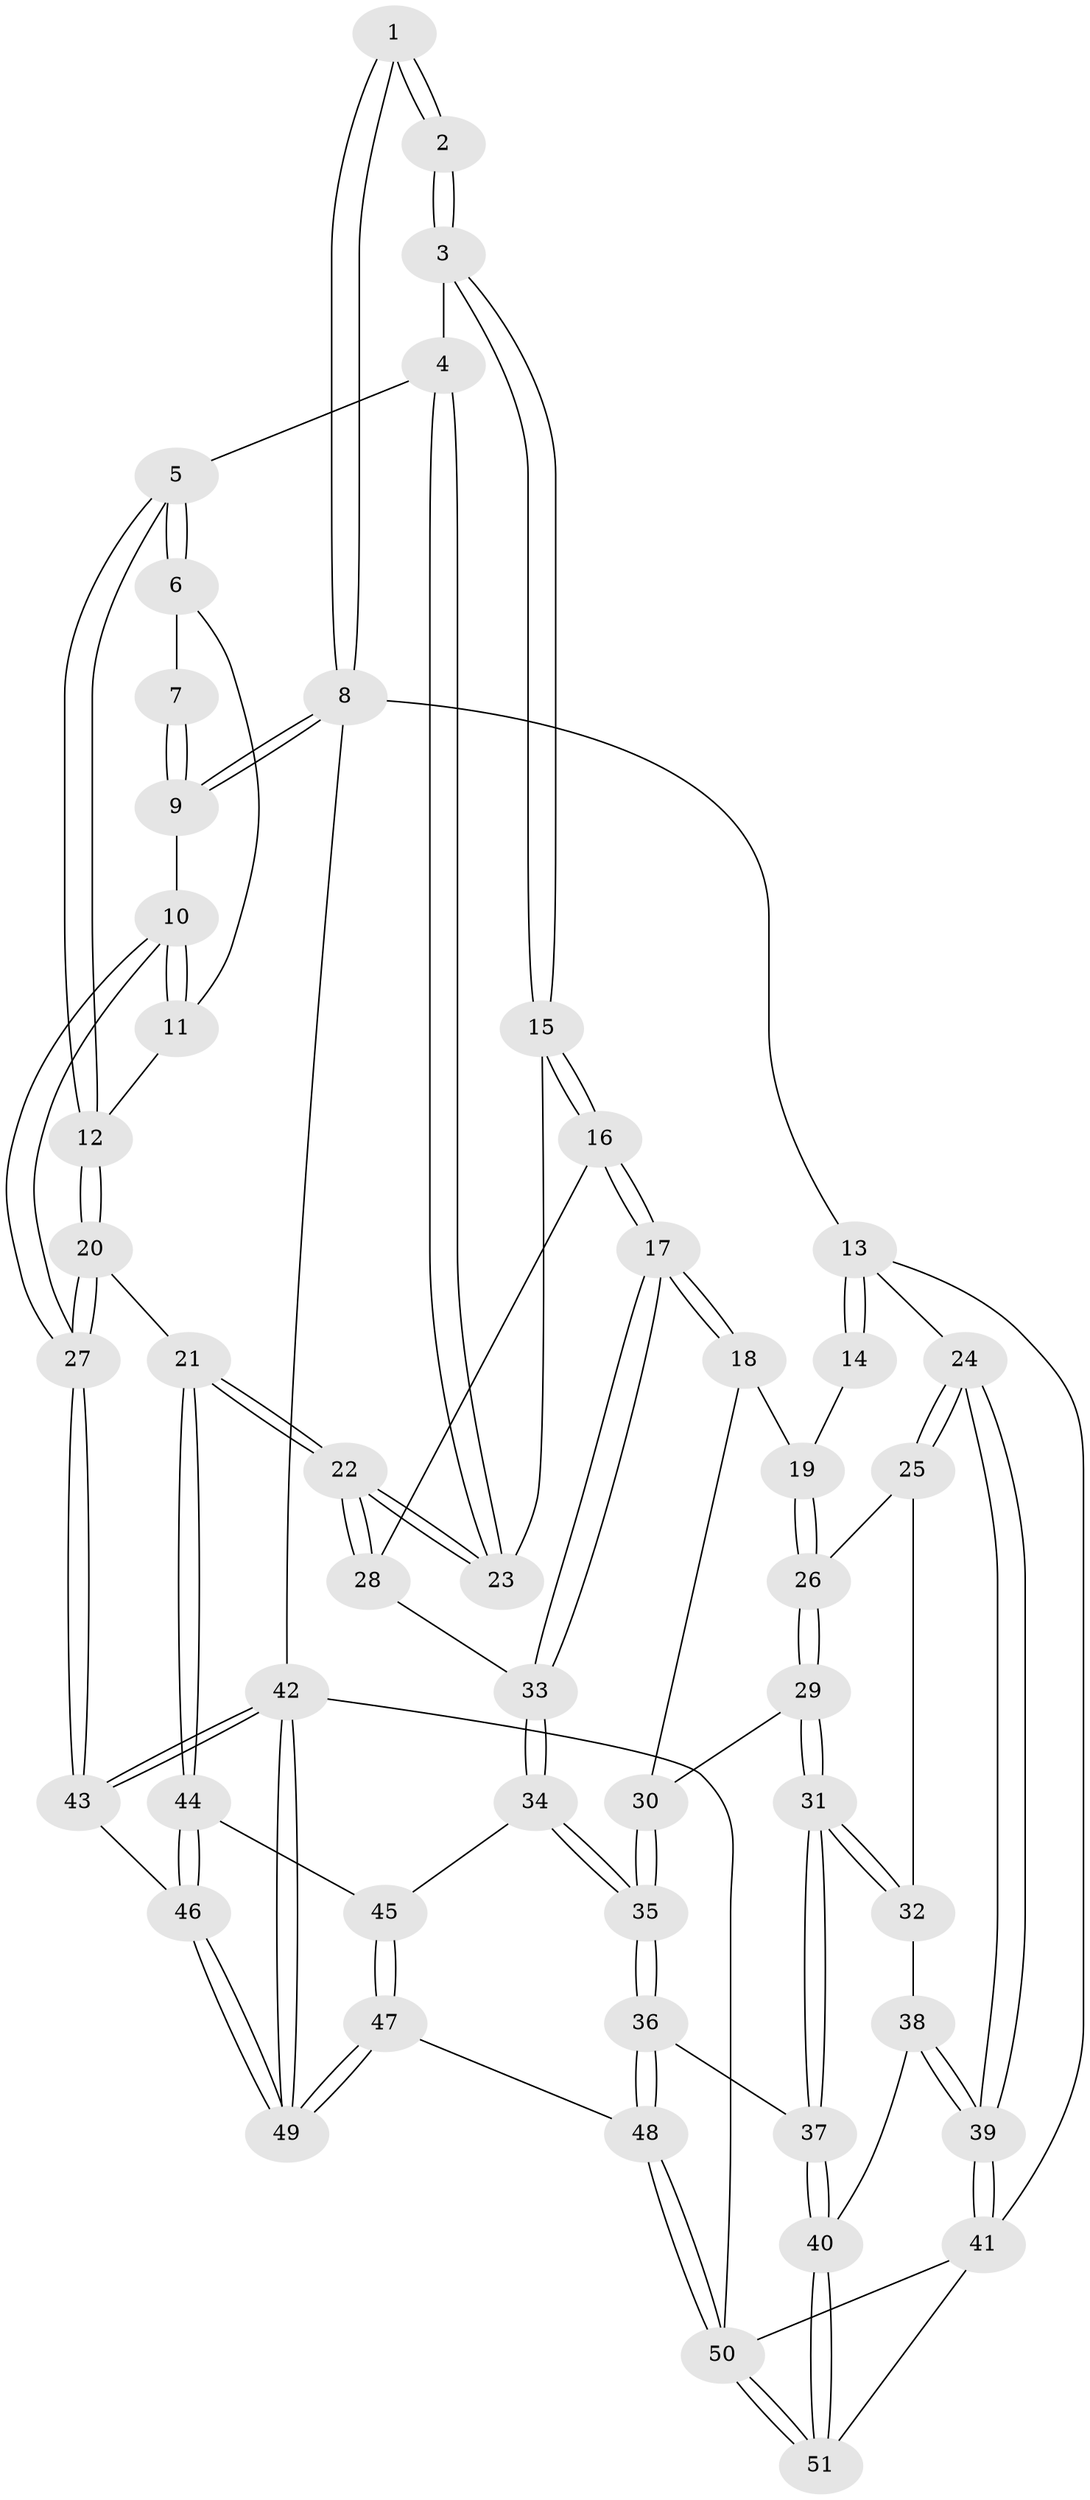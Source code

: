 // coarse degree distribution, {4: 0.4, 3: 0.11428571428571428, 5: 0.34285714285714286, 8: 0.02857142857142857, 2: 0.02857142857142857, 6: 0.08571428571428572}
// Generated by graph-tools (version 1.1) at 2025/52/02/27/25 19:52:39]
// undirected, 51 vertices, 124 edges
graph export_dot {
graph [start="1"]
  node [color=gray90,style=filled];
  1 [pos="+1+0"];
  2 [pos="+0.5578307701947997+0.11971033069295887"];
  3 [pos="+0.619554321897013+0.21142728498559532"];
  4 [pos="+0.8236197711908986+0.32237208982474347"];
  5 [pos="+0.8255248867541796+0.3228039060408892"];
  6 [pos="+0.9020940773231422+0.295119397503423"];
  7 [pos="+0.9200220225162555+0.27826447884377437"];
  8 [pos="+1+0"];
  9 [pos="+1+0.23129504377128102"];
  10 [pos="+1+0.436162139048707"];
  11 [pos="+0.9899089969410472+0.37020505027890077"];
  12 [pos="+0.8990498359002513+0.44198595371803606"];
  13 [pos="+0+0"];
  14 [pos="+0.49122175096287696+0.11731272295103418"];
  15 [pos="+0.6333742184040333+0.42359960884346415"];
  16 [pos="+0.6241745188348641+0.45306904176839596"];
  17 [pos="+0.5417206932055862+0.5904508152257337"];
  18 [pos="+0.39337887249913905+0.45596256192303464"];
  19 [pos="+0.40459374780840884+0.2894532758332977"];
  20 [pos="+0.9478776492698494+0.6193840913221054"];
  21 [pos="+0.8441034843268654+0.6108681060098281"];
  22 [pos="+0.8376457410606093+0.6059512482059017"];
  23 [pos="+0.7750732116601994+0.492748870933627"];
  24 [pos="+0+0.27106665284485615"];
  25 [pos="+0.04722655406520958+0.4164711260412327"];
  26 [pos="+0.10644999043332372+0.42857628473070725"];
  27 [pos="+1+0.7349338817342012"];
  28 [pos="+0.748147740098821+0.5840713073370464"];
  29 [pos="+0.22609943400341956+0.5229844287218378"];
  30 [pos="+0.3154068602935978+0.5237799368315824"];
  31 [pos="+0.20700442008250441+0.6262319648073316"];
  32 [pos="+0.07798440148764622+0.5880014522677509"];
  33 [pos="+0.5431356493536911+0.6042479733854914"];
  34 [pos="+0.5361100545124367+0.6406408714298429"];
  35 [pos="+0.3766634921241419+0.7376758095972119"];
  36 [pos="+0.3496978797084807+0.7765203669502676"];
  37 [pos="+0.21948336935355806+0.7640877725823803"];
  38 [pos="+0.07738384483410393+0.5960412848714732"];
  39 [pos="+0+0.7676754931729431"];
  40 [pos="+0.10555500273680873+0.8036146185920249"];
  41 [pos="+0+0.7938596162031697"];
  42 [pos="+1+1"];
  43 [pos="+1+0.7654578930601993"];
  44 [pos="+0.6924360758502125+0.7403248517785427"];
  45 [pos="+0.6251094615537454+0.7287530957286623"];
  46 [pos="+0.7344371080350367+0.8198295887320594"];
  47 [pos="+0.49036504441321693+1"];
  48 [pos="+0.4825394593741506+1"];
  49 [pos="+0.69630115475867+1"];
  50 [pos="+0.19953148777800303+1"];
  51 [pos="+0.08940670342382799+0.8161492401370386"];
  1 -- 2;
  1 -- 2;
  1 -- 8;
  1 -- 8;
  2 -- 3;
  2 -- 3;
  3 -- 4;
  3 -- 15;
  3 -- 15;
  4 -- 5;
  4 -- 23;
  4 -- 23;
  5 -- 6;
  5 -- 6;
  5 -- 12;
  5 -- 12;
  6 -- 7;
  6 -- 11;
  7 -- 9;
  7 -- 9;
  8 -- 9;
  8 -- 9;
  8 -- 13;
  8 -- 42;
  9 -- 10;
  10 -- 11;
  10 -- 11;
  10 -- 27;
  10 -- 27;
  11 -- 12;
  12 -- 20;
  12 -- 20;
  13 -- 14;
  13 -- 14;
  13 -- 24;
  13 -- 41;
  14 -- 19;
  15 -- 16;
  15 -- 16;
  15 -- 23;
  16 -- 17;
  16 -- 17;
  16 -- 28;
  17 -- 18;
  17 -- 18;
  17 -- 33;
  17 -- 33;
  18 -- 19;
  18 -- 30;
  19 -- 26;
  19 -- 26;
  20 -- 21;
  20 -- 27;
  20 -- 27;
  21 -- 22;
  21 -- 22;
  21 -- 44;
  21 -- 44;
  22 -- 23;
  22 -- 23;
  22 -- 28;
  22 -- 28;
  24 -- 25;
  24 -- 25;
  24 -- 39;
  24 -- 39;
  25 -- 26;
  25 -- 32;
  26 -- 29;
  26 -- 29;
  27 -- 43;
  27 -- 43;
  28 -- 33;
  29 -- 30;
  29 -- 31;
  29 -- 31;
  30 -- 35;
  30 -- 35;
  31 -- 32;
  31 -- 32;
  31 -- 37;
  31 -- 37;
  32 -- 38;
  33 -- 34;
  33 -- 34;
  34 -- 35;
  34 -- 35;
  34 -- 45;
  35 -- 36;
  35 -- 36;
  36 -- 37;
  36 -- 48;
  36 -- 48;
  37 -- 40;
  37 -- 40;
  38 -- 39;
  38 -- 39;
  38 -- 40;
  39 -- 41;
  39 -- 41;
  40 -- 51;
  40 -- 51;
  41 -- 51;
  41 -- 50;
  42 -- 43;
  42 -- 43;
  42 -- 49;
  42 -- 49;
  42 -- 50;
  43 -- 46;
  44 -- 45;
  44 -- 46;
  44 -- 46;
  45 -- 47;
  45 -- 47;
  46 -- 49;
  46 -- 49;
  47 -- 48;
  47 -- 49;
  47 -- 49;
  48 -- 50;
  48 -- 50;
  50 -- 51;
  50 -- 51;
}
